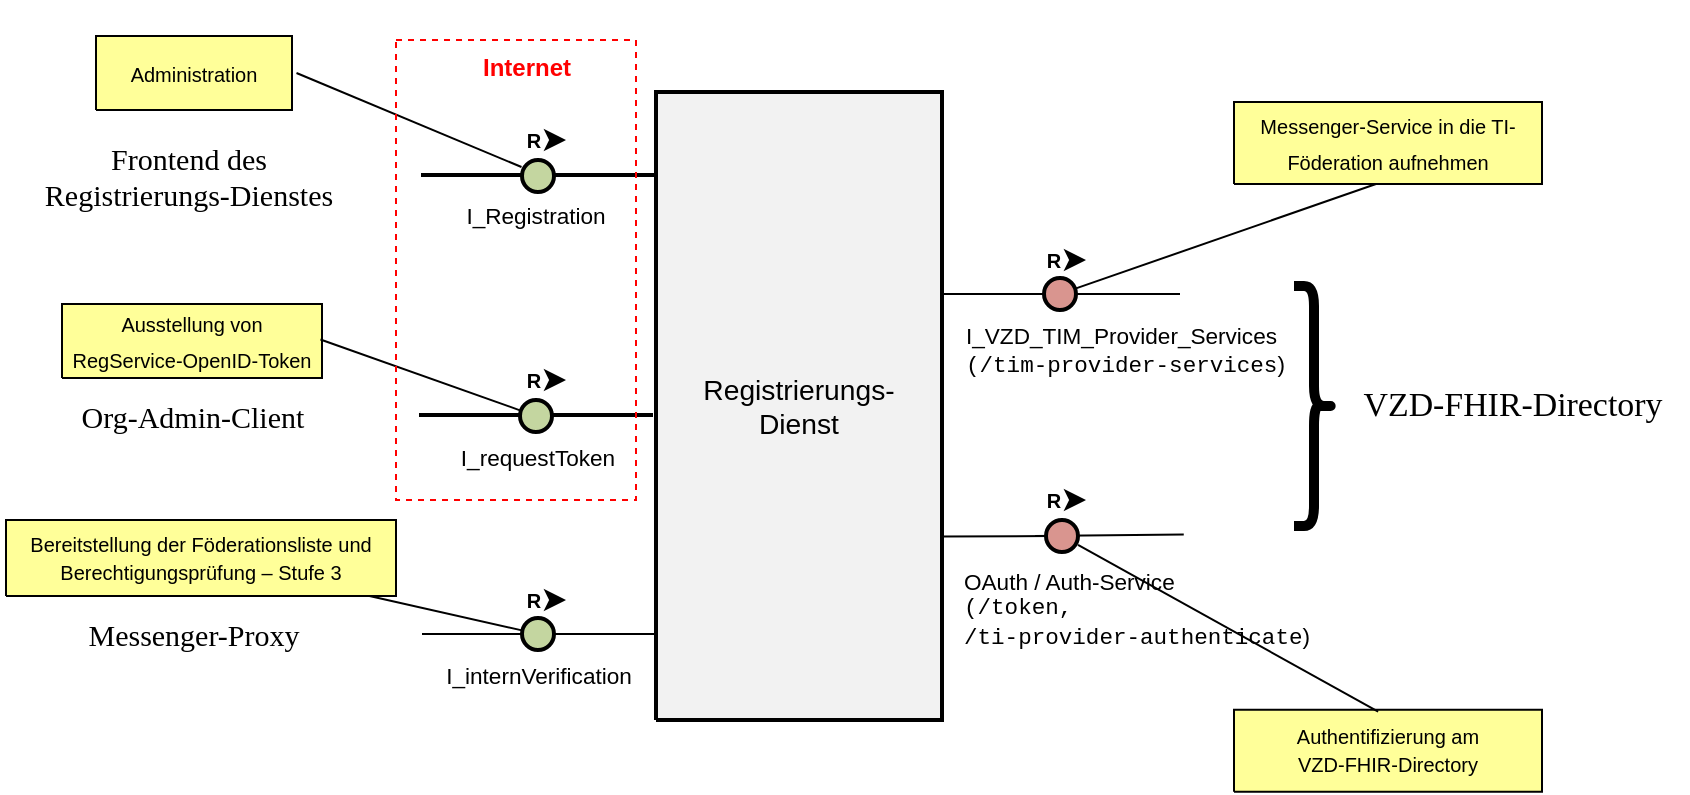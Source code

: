 <mxfile version="21.3.5" type="github">
  <diagram name="Registrierungs-Dienst" id="Jt1kmCQGUOwaI04WHO9y">
    <mxGraphModel dx="1050" dy="538" grid="1" gridSize="10" guides="1" tooltips="1" connect="1" arrows="1" fold="1" page="1" pageScale="1" pageWidth="827" pageHeight="1169" math="0" shadow="0">
      <root>
        <mxCell id="0" />
        <mxCell id="1" parent="0" />
        <UserObject label="" tags="Anmerkungen" id="BjHA2RIbMJTQsHLxXjxR-1">
          <mxCell style="vsdxID=97;fillColor=none;gradientColor=none;strokeColor=none;points=[];labelBackgroundColor=#ffffff;rounded=0;html=1;whiteSpace=wrap;" parent="1" vertex="1">
            <mxGeometry x="120" y="154" height="37" as="geometry" />
          </mxCell>
        </UserObject>
        <mxCell id="BjHA2RIbMJTQsHLxXjxR-3" value="&lt;div style=&quot;&quot;&gt;&lt;font style=&quot;font-family: Arial; color: rgb(0, 0, 0); direction: ltr; letter-spacing: 0px; line-height: 140%; opacity: 1;&quot;&gt;&lt;font style=&quot;font-size: 10px;&quot;&gt;Ausstellung von RegService-OpenID-Token&lt;/font&gt;&lt;br&gt;&lt;/font&gt;&lt;/div&gt;" style="verticalAlign=middle;align=center;vsdxID=99;fillColor=#ffff99;gradientColor=none;shape=stencil(nZBLDoAgDERP0z3SIyjew0SURgSD+Lu9kMZoXLhwN9O+tukAlrNpJg1SzDH4QW/URgNYgZTkjA4UkwJUgGXng+6DX1zLfmoymdXo17xh5zmRJ6Q42BWCfc2oJfdAr+Yv+AP9Cb7OJ3H/2JG1HNGz/84klThPVCc=);strokeColor=#000000;points=[];labelBackgroundColor=none;rounded=0;html=1;whiteSpace=wrap;" parent="BjHA2RIbMJTQsHLxXjxR-1" vertex="1">
          <mxGeometry x="-66" y="18" width="130" height="37" as="geometry" />
        </mxCell>
        <UserObject label="&lt;div style=&quot;font-size: 1px&quot;&gt;&lt;font style=&quot;font-size:14.11px;font-family:Arial;color:#000000;direction:ltr;letter-spacing:0px;line-height:120%;opacity:1&quot;&gt;Registrierungs-&lt;br/&gt;Dienst&lt;br/&gt;&lt;/font&gt;&lt;/div&gt;" tags="Hintergrund" id="BjHA2RIbMJTQsHLxXjxR-4">
          <mxCell style="verticalAlign=middle;align=center;vsdxID=14;fillColor=#f2f2f2;gradientColor=none;shape=stencil(nZBLDoAgDERP0z3SIyjew0SURgSD+Lu9kMZoXLhwN9O+tukAlrNpJg1SzDH4QW/URgNYgZTkjA4UkwJUgGXng+6DX1zLfmoymdXo17xh5zmRJ6Q42BWCfc2oJfdAr+Yv+AP9Cb7OJ3H/2JG1HNGz/84klThPVCc=);strokeColor=#000000;strokeWidth=2;spacingTop=-1;spacingBottom=-1;spacingLeft=-1;spacingRight=-1;points=[[0.5,0,0],[1,0.5,0],[0.5,0.5,0],[0.5,0.5,0]];labelBackgroundColor=none;rounded=0;html=1;whiteSpace=wrap;" parent="1" vertex="1">
            <mxGeometry x="351" y="66" width="143" height="314" as="geometry" />
          </mxCell>
        </UserObject>
        <UserObject label="" tags="Anmerkungen" id="BjHA2RIbMJTQsHLxXjxR-5">
          <mxCell style="vsdxID=29;fillColor=none;gradientColor=none;strokeColor=none;points=[];labelBackgroundColor=#ffffff;rounded=0;html=1;whiteSpace=wrap;" parent="1" vertex="1">
            <mxGeometry x="121" y="20" height="37" as="geometry" />
          </mxCell>
        </UserObject>
        <mxCell id="BjHA2RIbMJTQsHLxXjxR-7" value="&lt;div style=&quot;&quot;&gt;&lt;font style=&quot;font-family: Arial; color: rgb(0, 0, 0); direction: ltr; letter-spacing: 0px; line-height: 140%; opacity: 1;&quot;&gt;&lt;font style=&quot;font-size: 10px;&quot;&gt;Administration&lt;/font&gt;&lt;br&gt;&lt;/font&gt;&lt;/div&gt;" style="verticalAlign=middle;align=center;vsdxID=31;fillColor=#ffff99;gradientColor=none;shape=stencil(nZBLDoAgDERP0z3SIyjew0SURgSD+Lu9kMZoXLhwN9O+tukAlrNpJg1SzDH4QW/URgNYgZTkjA4UkwJUgGXng+6DX1zLfmoymdXo17xh5zmRJ6Q42BWCfc2oJfdAr+Yv+AP9Cb7OJ3H/2JG1HNGz/84klThPVCc=);strokeColor=#000000;points=[];labelBackgroundColor=none;rounded=0;html=1;whiteSpace=wrap;" parent="BjHA2RIbMJTQsHLxXjxR-5" vertex="1">
          <mxGeometry x="-50" y="18" width="98" height="37" as="geometry" />
        </mxCell>
        <UserObject label="" tags="Anmerkungen" id="BjHA2RIbMJTQsHLxXjxR-11">
          <mxCell style="vsdxID=35;fillColor=none;gradientColor=none;strokeColor=none;points=[];labelBackgroundColor=#ffffff;rounded=0;html=1;whiteSpace=wrap;" parent="1" vertex="1">
            <mxGeometry x="718" y="51" height="41" as="geometry" />
          </mxCell>
        </UserObject>
        <mxCell id="BjHA2RIbMJTQsHLxXjxR-13" value="&lt;div style=&quot;&quot;&gt;&lt;font style=&quot;font-family: Arial; color: rgb(0, 0, 0); direction: ltr; letter-spacing: 0px; line-height: 140%; opacity: 1;&quot;&gt;&lt;font style=&quot;font-size: 10px;&quot;&gt;Messenger-Service in die TI-Föderation aufnehmen&lt;/font&gt;&lt;br&gt;&lt;/font&gt;&lt;/div&gt;" style="verticalAlign=middle;align=center;vsdxID=37;fillColor=#ffff99;gradientColor=none;shape=stencil(nZBLDoAgDERP0z3SIyjew0SURgSD+Lu9kMZoXLhwN9O+tukAlrNpJg1SzDH4QW/URgNYgZTkjA4UkwJUgGXng+6DX1zLfmoymdXo17xh5zmRJ6Q42BWCfc2oJfdAr+Yv+AP9Cb7OJ3H/2JG1HNGz/84klThPVCc=);strokeColor=#000000;points=[];labelBackgroundColor=none;rounded=0;html=1;whiteSpace=wrap;" parent="BjHA2RIbMJTQsHLxXjxR-11" vertex="1">
          <mxGeometry x="-78" y="20" width="154" height="41" as="geometry" />
        </mxCell>
        <UserObject label="" tags="Hintergrund" id="BjHA2RIbMJTQsHLxXjxR-14">
          <mxCell style="vsdxID=51;fillColor=none;gradientColor=none;strokeColor=#000000;spacingTop=-3;spacingBottom=-3;spacingLeft=-2;spacingRight=-2;points=[];labelBackgroundColor=#ffffff;rounded=0;html=1;whiteSpace=wrap;" parent="1" vertex="1">
            <mxGeometry x="234" y="107" width="116" height="1" as="geometry" />
          </mxCell>
        </UserObject>
        <mxCell id="BjHA2RIbMJTQsHLxXjxR-20" value="&lt;div style=&quot;font-size: 1px&quot;&gt;&lt;font style=&quot;font-size:11.29px;font-family:Arial;color:#000000;direction:ltr;letter-spacing:0px;line-height:120%;opacity:1&quot;&gt;I_Registration&lt;br/&gt;&lt;/font&gt;&lt;/div&gt;" style="text;vsdxID=51;fillColor=none;gradientColor=none;strokeColor=none;spacingTop=-3;spacingBottom=-3;spacingLeft=-2;spacingRight=-2;points=[];labelBackgroundColor=#ffffff;rounded=0;html=1;whiteSpace=wrap;verticalAlign=middle;align=center;;html=1;" parent="BjHA2RIbMJTQsHLxXjxR-14" vertex="1">
          <mxGeometry x="18.79" y="-16.32" width="75.61" height="75.61" as="geometry" />
        </mxCell>
        <mxCell id="BjHA2RIbMJTQsHLxXjxR-15" value="&lt;div style=&quot;font-size: 1px&quot;&gt;&lt;/div&gt;" style="vsdxID=52;edgeStyle=none;startArrow=none;endArrow=none;startSize=5;endSize=5;strokeColor=#000000;spacingTop=-3;spacingBottom=-3;spacingLeft=-2;spacingRight=-2;verticalAlign=middle;html=1;labelBackgroundColor=#ffffff;rounded=0;align=center;" parent="BjHA2RIbMJTQsHLxXjxR-14" edge="1">
          <mxGeometry relative="1" as="geometry">
            <mxPoint as="offset" />
            <Array as="points" />
            <mxPoint y="1" as="sourcePoint" />
            <mxPoint x="50" y="1" as="targetPoint" />
          </mxGeometry>
        </mxCell>
        <mxCell id="BjHA2RIbMJTQsHLxXjxR-16" value="&lt;div style=&quot;font-size: 1px&quot;&gt;&lt;/div&gt;" style="vsdxID=53;edgeStyle=none;startArrow=none;endArrow=none;startSize=5;endSize=5;strokeColor=#000000;spacingTop=-3;spacingBottom=-3;spacingLeft=-2;spacingRight=-2;verticalAlign=middle;html=1;labelBackgroundColor=#ffffff;rounded=0;align=center;" parent="BjHA2RIbMJTQsHLxXjxR-14" edge="1">
          <mxGeometry relative="1" as="geometry">
            <mxPoint as="offset" />
            <Array as="points" />
            <mxPoint x="66" y="1" as="sourcePoint" />
            <mxPoint x="116" y="1" as="targetPoint" />
          </mxGeometry>
        </mxCell>
        <mxCell id="BjHA2RIbMJTQsHLxXjxR-17" value="&lt;div style=&quot;font-size: 1px&quot;&gt;&lt;/div&gt;" style="verticalAlign=middle;align=center;vsdxID=54;fillColor=#c4d6a0;gradientColor=none;shape=stencil(vVHLDsIgEPwajiQI6RfU+h8bu22JCGRB2/69kG1iazx58DazM/vIjjBtmiCi0CplCjecbZ8nYc5Ca+snJJsLEqYTph0C4Ujh4XvmEaqzont41gkL96naodXKrGF6YSfQtUi0OXXDVlqPfJNP6usotUhYbJIUMmQb/GGrAxpRljVycDBuc1hKM2LclX8/7H9nFfB+82Cd45T2+mcspcSRmu4F);strokeColor=#000000;strokeWidth=2;spacingTop=-3;spacingBottom=-3;spacingLeft=-2;spacingRight=-2;points=[];labelBackgroundColor=none;rounded=0;html=1;whiteSpace=wrap;" parent="BjHA2RIbMJTQsHLxXjxR-14" vertex="1">
          <mxGeometry x="50" y="-7" width="16" height="16" as="geometry" />
        </mxCell>
        <UserObject label="" tags="Hintergrund" id="BjHA2RIbMJTQsHLxXjxR-21">
          <mxCell style="vsdxID=56;fillColor=none;gradientColor=none;strokeColor=none;spacingTop=-3;spacingBottom=-3;spacingLeft=-2;spacingRight=-2;points=[];labelBackgroundColor=#ffffff;rounded=0;html=1;whiteSpace=wrap;" parent="1" vertex="1">
            <mxGeometry x="234" y="336" width="116" height="1" as="geometry" />
          </mxCell>
        </UserObject>
        <mxCell id="BjHA2RIbMJTQsHLxXjxR-27" value="&lt;div style=&quot;font-size: 1px&quot;&gt;&lt;font style=&quot;font-size:11.29px;font-family:Arial;color:#000000;direction:ltr;letter-spacing:0px;line-height:120%;opacity:1&quot;&gt;I_internVerification&lt;br/&gt;&lt;/font&gt;&lt;/div&gt;" style="text;vsdxID=56;fillColor=none;gradientColor=none;strokeColor=none;spacingTop=-3;spacingBottom=-3;spacingLeft=-2;spacingRight=-2;points=[];labelBackgroundColor=#ffffff;rounded=0;html=1;whiteSpace=wrap;verticalAlign=middle;align=center;;html=1;" parent="BjHA2RIbMJTQsHLxXjxR-21" vertex="1">
          <mxGeometry x="9.47" y="-27.62" width="99.46" height="99.46" as="geometry" />
        </mxCell>
        <mxCell id="BjHA2RIbMJTQsHLxXjxR-22" value="&lt;div style=&quot;font-size: 1px&quot;&gt;&lt;/div&gt;" style="vsdxID=57;edgeStyle=none;startArrow=none;endArrow=none;startSize=5;endSize=5;strokeColor=#000000;spacingTop=-3;spacingBottom=-3;spacingLeft=-2;spacingRight=-2;verticalAlign=middle;html=1;labelBackgroundColor=#ffffff;rounded=0;align=center;" parent="BjHA2RIbMJTQsHLxXjxR-21" edge="1">
          <mxGeometry relative="1" as="geometry">
            <mxPoint as="offset" />
            <Array as="points" />
            <mxPoint y="1" as="sourcePoint" />
            <mxPoint x="50" y="1" as="targetPoint" />
          </mxGeometry>
        </mxCell>
        <mxCell id="BjHA2RIbMJTQsHLxXjxR-23" value="&lt;div style=&quot;font-size: 1px&quot;&gt;&lt;/div&gt;" style="vsdxID=58;edgeStyle=none;startArrow=none;endArrow=none;startSize=5;endSize=5;strokeColor=#000000;spacingTop=-3;spacingBottom=-3;spacingLeft=-2;spacingRight=-2;verticalAlign=middle;html=1;labelBackgroundColor=#ffffff;rounded=0;align=center;" parent="BjHA2RIbMJTQsHLxXjxR-21" edge="1">
          <mxGeometry relative="1" as="geometry">
            <mxPoint as="offset" />
            <Array as="points" />
            <mxPoint x="66" y="1" as="sourcePoint" />
            <mxPoint x="116" y="1" as="targetPoint" />
          </mxGeometry>
        </mxCell>
        <mxCell id="BjHA2RIbMJTQsHLxXjxR-24" value="&lt;div style=&quot;font-size: 1px&quot;&gt;&lt;/div&gt;" style="verticalAlign=middle;align=center;vsdxID=59;fillColor=#c4d6a0;gradientColor=none;shape=stencil(vVHLDsIgEPwajiQI6RfU+h8bu22JCGRB2/69kG1iazx58DazM/vIjjBtmiCi0CplCjecbZ8nYc5Ca+snJJsLEqYTph0C4Ujh4XvmEaqzont41gkL96naodXKrGF6YSfQtUi0OXXDVlqPfJNP6usotUhYbJIUMmQb/GGrAxpRljVycDBuc1hKM2LclX8/7H9nFfB+82Cd45T2+mcspcSRmu4F);strokeColor=#000000;strokeWidth=2;spacingTop=-3;spacingBottom=-3;spacingLeft=-2;spacingRight=-2;points=[];labelBackgroundColor=none;rounded=0;html=1;whiteSpace=wrap;" parent="BjHA2RIbMJTQsHLxXjxR-21" vertex="1">
          <mxGeometry x="50" y="-7" width="16" height="16" as="geometry" />
        </mxCell>
        <UserObject label="&lt;div style=&quot;font-size: 1px&quot;&gt;&lt;font style=&quot;font-size:16.93px;font-family:Calibri;color:#000000;direction:ltr;letter-spacing:0px;line-height:120%;opacity:1&quot;&gt;VZD-FHIR-Directory&lt;br/&gt;&lt;/font&gt;&lt;/div&gt;" tags="Hintergrund" id="BjHA2RIbMJTQsHLxXjxR-35">
          <mxCell style="verticalAlign=middle;align=center;vsdxID=78;fillColor=none;gradientColor=none;shape=stencil(nZBLDoAgDERP0z3SIyjew0SURgSD+Lu9kMZoXLhwN9O+tukAlrNpJg1SzDH4QW/URgNYgZTkjA4UkwJUgGXng+6DX1zLfmoymdXo17xh5zmRJ6Q42BWCfc2oJfdAr+Yv+AP9Cb7OJ3H/2JG1HNGz/84klThPVCc=);strokeColor=none;points=[];labelBackgroundColor=none;rounded=0;html=1;whiteSpace=wrap;" parent="1" vertex="1">
            <mxGeometry x="692" y="209" width="175" height="28" as="geometry" />
          </mxCell>
        </UserObject>
        <UserObject label="&lt;div style=&quot;&quot;&gt;&lt;font style=&quot;font-family: Calibri; color: rgb(0, 0, 0); direction: ltr; letter-spacing: 0px; line-height: 120%; opacity: 1;&quot;&gt;&lt;font style=&quot;font-size: 15px;&quot;&gt;Messenger-Proxy&lt;/font&gt;&lt;br&gt;&lt;/font&gt;&lt;/div&gt;" tags="Hintergrund" id="BjHA2RIbMJTQsHLxXjxR-36">
          <mxCell style="verticalAlign=middle;align=center;vsdxID=80;fillColor=none;gradientColor=none;shape=stencil(nZBLDoAgDERP0z3SIyjew0SURgSD+Lu9kMZoXLhwN9O+tukAlrNpJg1SzDH4QW/URgNYgZTkjA4UkwJUgGXng+6DX1zLfmoymdXo17xh5zmRJ6Q42BWCfc2oJfdAr+Yv+AP9Cb7OJ3H/2JG1HNGz/84klThPVCc=);strokeColor=none;points=[];labelBackgroundColor=none;rounded=0;html=1;whiteSpace=wrap;" parent="1" vertex="1">
            <mxGeometry x="41.5" y="324" width="156" height="28" as="geometry" />
          </mxCell>
        </UserObject>
        <UserObject label="&lt;div style=&quot;font-size: 15px;&quot;&gt;&lt;font style=&quot;font-size: 15px; font-family: Calibri; color: rgb(0, 0, 0); direction: ltr; letter-spacing: 0px; line-height: 120%; opacity: 1;&quot;&gt;Frontend des &lt;br&gt;Registrierungs-Dienstes&lt;br&gt;&lt;/font&gt;&lt;/div&gt;" tags="Hintergrund" id="BjHA2RIbMJTQsHLxXjxR-37">
          <mxCell style="verticalAlign=middle;align=center;vsdxID=83;fillColor=none;gradientColor=none;shape=stencil(nZBLDoAgDERP0z3SIyjew0SURgSD+Lu9kMZoXLhwN9O+tukAlrNpJg1SzDH4QW/URgNYgZTkjA4UkwJUgGXng+6DX1zLfmoymdXo17xh5zmRJ6Q42BWCfc2oJfdAr+Yv+AP9Cb7OJ3H/2JG1HNGz/84klThPVCc=);strokeColor=none;points=[];labelBackgroundColor=none;rounded=0;html=1;whiteSpace=wrap;" parent="1" vertex="1">
            <mxGeometry x="23.5" y="94" width="187" height="28" as="geometry" />
          </mxCell>
        </UserObject>
        <UserObject label="" tags="Anmerkungen" id="BjHA2RIbMJTQsHLxXjxR-39">
          <mxCell style="vsdxID=85;fillColor=none;gradientColor=none;strokeColor=none;points=[];labelBackgroundColor=#ffffff;rounded=0;html=1;whiteSpace=wrap;" parent="1" vertex="1">
            <mxGeometry x="692" y="358" width="102" height="57.84" as="geometry" />
          </mxCell>
        </UserObject>
        <mxCell id="BjHA2RIbMJTQsHLxXjxR-41" value="&lt;div style=&quot;font-size: 10px;&quot;&gt;&lt;font style=&quot;font-size: 10px; font-family: Arial; color: rgb(0, 0, 0); direction: ltr; letter-spacing: 0px; line-height: 140%; opacity: 1;&quot;&gt;Authentifizierung am &lt;br&gt;VZD-FHIR-Directory&lt;br&gt;&lt;/font&gt;&lt;/div&gt;" style="verticalAlign=middle;align=center;vsdxID=87;fillColor=#ffff99;gradientColor=none;shape=stencil(nZBLDoAgDERP0z3SIyjew0SURgSD+Lu9kMZoXLhwN9O+tukAlrNpJg1SzDH4QW/URgNYgZTkjA4UkwJUgGXng+6DX1zLfmoymdXo17xh5zmRJ6Q42BWCfc2oJfdAr+Yv+AP9Cb7OJ3H/2JG1HNGz/84klThPVCc=);strokeColor=#000000;points=[];labelBackgroundColor=none;rounded=0;html=1;whiteSpace=wrap;" parent="BjHA2RIbMJTQsHLxXjxR-39" vertex="1">
          <mxGeometry x="-52" y="16.84" width="154" height="41" as="geometry" />
        </mxCell>
        <UserObject label="" tags="Hintergrund" id="BjHA2RIbMJTQsHLxXjxR-42">
          <mxCell style="vsdxID=71;fillColor=none;gradientColor=none;strokeColor=none;spacingTop=-3;spacingBottom=-3;spacingLeft=-2;spacingRight=-2;points=[];labelBackgroundColor=#ffffff;rounded=0;html=1;whiteSpace=wrap;" parent="1" vertex="1">
            <mxGeometry x="505" y="287" width="205" height="50.97" as="geometry" />
          </mxCell>
        </UserObject>
        <mxCell id="BjHA2RIbMJTQsHLxXjxR-43" value="&lt;div style=&quot;font-size: 1px&quot;&gt;&lt;/div&gt;" style="vsdxID=72;edgeStyle=none;startArrow=none;endArrow=none;startSize=5;endSize=5;strokeColor=#000000;spacingTop=-3;spacingBottom=-3;spacingLeft=-2;spacingRight=-2;verticalAlign=middle;html=1;labelBackgroundColor=#ffffff;rounded=0;align=center;exitX=0.997;exitY=0.708;exitDx=0;exitDy=0;exitPerimeter=0;" parent="BjHA2RIbMJTQsHLxXjxR-42" source="BjHA2RIbMJTQsHLxXjxR-4" edge="1">
          <mxGeometry relative="1" as="geometry">
            <mxPoint as="offset" />
            <Array as="points" />
            <mxPoint x="-5.445" y="1.172" as="sourcePoint" />
            <mxPoint x="44.062" y="1" as="targetPoint" />
          </mxGeometry>
        </mxCell>
        <mxCell id="BjHA2RIbMJTQsHLxXjxR-44" value="&lt;div style=&quot;font-size: 1px&quot;&gt;&lt;/div&gt;" style="vsdxID=73;edgeStyle=none;startArrow=none;endArrow=none;startSize=5;endSize=5;strokeColor=#000000;spacingTop=-3;spacingBottom=-3;spacingLeft=-2;spacingRight=-2;verticalAlign=middle;html=1;labelBackgroundColor=#ffffff;rounded=0;align=center;entryX=0.536;entryY=0.004;entryDx=0;entryDy=0;entryPerimeter=0;" parent="BjHA2RIbMJTQsHLxXjxR-42" edge="1" target="BjHA2RIbMJTQsHLxXjxR-42">
          <mxGeometry relative="1" as="geometry">
            <mxPoint as="offset" />
            <Array as="points" />
            <mxPoint x="35.562" y="1" as="sourcePoint" />
            <mxPoint x="105" y="3" as="targetPoint" />
          </mxGeometry>
        </mxCell>
        <mxCell id="BjHA2RIbMJTQsHLxXjxR-48" value="&lt;div style=&quot;font-size: 1px&quot;&gt;&lt;font style=&quot;font-size:11.29px;font-family:Arial;color:#000000;direction:ltr;letter-spacing:0px;line-height:120%;opacity:1&quot;&gt;OAuth / Auth-Service&lt;/font&gt;&lt;/div&gt;&lt;div style=&quot;font-size: 1px&quot;&gt;&lt;font style=&quot;font-size:11.29px;font-family:Courier New;color:#000000;direction:ltr;letter-spacing:0px;line-height:120%;opacity:1&quot;&gt;(/token,&lt;br&gt;&lt;/font&gt;&lt;font style=&quot;font-size:11.29px;font-family:Courier New;color:#000000;direction:ltr;letter-spacing:0px;line-height:120%;opacity:1&quot;&gt;/ti-provider-authenticate&lt;/font&gt;&lt;font style=&quot;font-size:11.29px;font-family:Arial;color:#000000;direction:ltr;letter-spacing:0px;line-height:120%;opacity:1&quot;&gt;)&lt;/font&gt;&lt;/div&gt;" style="text;vsdxID=71;fillColor=none;gradientColor=none;strokeColor=none;spacingTop=-3;spacingBottom=-3;spacingLeft=-2;spacingRight=-2;points=[];labelBackgroundColor=#ffffff;rounded=0;html=1;whiteSpace=wrap;verticalAlign=middle;align=left;;html=1;" parent="BjHA2RIbMJTQsHLxXjxR-42" vertex="1">
          <mxGeometry y="30" width="205" height="16.97" as="geometry" />
        </mxCell>
        <UserObject label="" tags="Hintergrund" id="BjHA2RIbMJTQsHLxXjxR-49">
          <mxCell style="vsdxID=88;fillColor=none;gradientColor=none;strokeColor=#000000;spacingTop=-3;spacingBottom=-3;spacingLeft=-2;spacingRight=-2;points=[];labelBackgroundColor=#ffffff;rounded=0;html=1;whiteSpace=wrap;" parent="1" vertex="1">
            <mxGeometry x="233" y="227" width="116" height="1" as="geometry" />
          </mxCell>
        </UserObject>
        <mxCell id="BjHA2RIbMJTQsHLxXjxR-55" value="&lt;div style=&quot;font-size: 1px&quot;&gt;&lt;font style=&quot;font-size:11.29px;font-family:Arial;color:#000000;direction:ltr;letter-spacing:0px;line-height:120%;opacity:1&quot;&gt;I_requestToken&lt;br/&gt;&lt;/font&gt;&lt;/div&gt;" style="text;vsdxID=88;fillColor=none;gradientColor=none;strokeColor=none;spacingTop=-3;spacingBottom=-3;spacingLeft=-2;spacingRight=-2;points=[];labelBackgroundColor=#ffffff;rounded=0;html=1;whiteSpace=wrap;verticalAlign=middle;align=center;;html=1;" parent="BjHA2RIbMJTQsHLxXjxR-49" vertex="1">
          <mxGeometry x="17" y="-20.1" width="84.41" height="84.41" as="geometry" />
        </mxCell>
        <mxCell id="BjHA2RIbMJTQsHLxXjxR-50" value="&lt;div style=&quot;font-size: 1px&quot;&gt;&lt;/div&gt;" style="vsdxID=89;edgeStyle=none;startArrow=none;endArrow=none;startSize=5;endSize=5;strokeColor=#000000;spacingTop=-3;spacingBottom=-3;spacingLeft=-2;spacingRight=-2;verticalAlign=middle;html=1;labelBackgroundColor=#ffffff;rounded=0;align=center;" parent="BjHA2RIbMJTQsHLxXjxR-49" edge="1">
          <mxGeometry relative="1" as="geometry">
            <mxPoint as="offset" />
            <Array as="points" />
            <mxPoint y="1" as="sourcePoint" />
            <mxPoint x="50" y="1" as="targetPoint" />
          </mxGeometry>
        </mxCell>
        <mxCell id="BjHA2RIbMJTQsHLxXjxR-51" value="&lt;div style=&quot;font-size: 1px&quot;&gt;&lt;/div&gt;" style="vsdxID=90;edgeStyle=none;startArrow=none;endArrow=none;startSize=5;endSize=5;strokeColor=#000000;spacingTop=-3;spacingBottom=-3;spacingLeft=-2;spacingRight=-2;verticalAlign=middle;html=1;labelBackgroundColor=#ffffff;rounded=0;align=center;" parent="BjHA2RIbMJTQsHLxXjxR-49" edge="1">
          <mxGeometry relative="1" as="geometry">
            <mxPoint as="offset" />
            <Array as="points" />
            <mxPoint x="66" y="1" as="sourcePoint" />
            <mxPoint x="116" y="1" as="targetPoint" />
          </mxGeometry>
        </mxCell>
        <mxCell id="BjHA2RIbMJTQsHLxXjxR-52" value="&lt;div style=&quot;font-size: 1px&quot;&gt;&lt;/div&gt;" style="verticalAlign=middle;align=center;vsdxID=91;fillColor=#c4d6a0;gradientColor=none;shape=stencil(vVHLDsIgEPwajiQI6RfU+h8bu22JCGRB2/69kG1iazx58DazM/vIjjBtmiCi0CplCjecbZ8nYc5Ca+snJJsLEqYTph0C4Ujh4XvmEaqzont41gkL96naodXKrGF6YSfQtUi0OXXDVlqPfJNP6usotUhYbJIUMmQb/GGrAxpRljVycDBuc1hKM2LclX8/7H9nFfB+82Cd45T2+mcspcSRmu4F);strokeColor=#000000;strokeWidth=2;spacingTop=-3;spacingBottom=-3;spacingLeft=-2;spacingRight=-2;points=[];labelBackgroundColor=none;rounded=0;html=1;whiteSpace=wrap;" parent="BjHA2RIbMJTQsHLxXjxR-49" vertex="1">
          <mxGeometry x="50" y="-7" width="16" height="16" as="geometry" />
        </mxCell>
        <UserObject label="&lt;div style=&quot;&quot;&gt;&lt;font style=&quot;font-family: Calibri; color: rgb(0, 0, 0); direction: ltr; letter-spacing: 0px; line-height: 120%; opacity: 1;&quot;&gt;&lt;font style=&quot;font-size: 15px;&quot;&gt;Org-Admin-Client&lt;/font&gt;&lt;br&gt;&lt;/font&gt;&lt;/div&gt;" tags="Hintergrund" id="BjHA2RIbMJTQsHLxXjxR-56">
          <mxCell style="verticalAlign=middle;align=center;vsdxID=96;fillColor=none;gradientColor=none;shape=stencil(nZBLDoAgDERP0z3SIyjew0SURgSD+Lu9kMZoXLhwN9O+tukAlrNpJg1SzDH4QW/URgNYgZTkjA4UkwJUgGXng+6DX1zLfmoymdXo17xh5zmRJ6Q42BWCfc2oJfdAr+Yv+AP9Cb7OJ3H/2JG1HNGz/84klThPVCc=);strokeColor=none;points=[];labelBackgroundColor=none;rounded=0;html=1;whiteSpace=wrap;" parent="1" vertex="1">
            <mxGeometry x="26" y="215" width="187" height="28" as="geometry" />
          </mxCell>
        </UserObject>
        <mxCell id="BjHA2RIbMJTQsHLxXjxR-12" style="vsdxID=36;edgeStyle=none;startArrow=none;endArrow=none;startSize=5;endSize=5;strokeColor=#000000;spacingTop=0;spacingBottom=0;spacingLeft=0;spacingRight=0;verticalAlign=middle;html=1;labelBackgroundColor=#ffffff;rounded=0;exitX=0.461;exitY=1;exitDx=0;exitDy=0;exitPerimeter=0;" parent="1" source="BjHA2RIbMJTQsHLxXjxR-13" target="BjHA2RIbMJTQsHLxXjxR-31" edge="1">
          <mxGeometry y="41" relative="1" as="geometry">
            <Array as="points" />
            <mxPoint x="810" y="20" as="sourcePoint" />
            <mxPoint x="562.88" y="159.725" as="targetPoint" />
          </mxGeometry>
        </mxCell>
        <mxCell id="BjHA2RIbMJTQsHLxXjxR-58" value="" style="group" parent="1" vertex="1" connectable="0">
          <mxGeometry x="530" y="140" width="40" height="28" as="geometry" />
        </mxCell>
        <mxCell id="BjHA2RIbMJTQsHLxXjxR-66" value="" style="group" parent="BjHA2RIbMJTQsHLxXjxR-58" vertex="1" connectable="0">
          <mxGeometry width="40" height="20" as="geometry" />
        </mxCell>
        <mxCell id="BjHA2RIbMJTQsHLxXjxR-59" value="R" style="text;html=1;strokeColor=none;fillColor=none;align=center;verticalAlign=middle;whiteSpace=wrap;overflow=hidden;fontFamily=Helvetica;fontSize=10;fontColor=#000000;fontStyle=1" parent="BjHA2RIbMJTQsHLxXjxR-66" vertex="1">
          <mxGeometry width="40" height="20" as="geometry" />
        </mxCell>
        <mxCell id="BjHA2RIbMJTQsHLxXjxR-61" style="edgeStyle=none;rounded=0;html=1;startArrow=none;startFill=0;endArrow=classic;endFill=1;jettySize=auto;orthogonalLoop=1;strokeColor=#000000;fontFamily=Helvetica;fontSize=10;fontColor=#000000;targetPerimeterSpacing=0;endSize=8;sourcePerimeterSpacing=0;startSize=0;" parent="BjHA2RIbMJTQsHLxXjxR-66" edge="1">
          <mxGeometry relative="1" as="geometry">
            <mxPoint x="36" y="10" as="targetPoint" />
            <mxPoint x="28" y="10" as="sourcePoint" />
          </mxGeometry>
        </mxCell>
        <mxCell id="BjHA2RIbMJTQsHLxXjxR-29" value="&lt;div style=&quot;font-size: 1px&quot;&gt;&lt;/div&gt;" style="vsdxID=67;edgeStyle=none;startArrow=none;endArrow=none;startSize=5;endSize=5;strokeColor=#000000;spacingTop=-3;spacingBottom=-3;spacingLeft=-2;spacingRight=-2;verticalAlign=middle;html=1;labelBackgroundColor=#ffffff;rounded=0;align=center;" parent="1" edge="1">
          <mxGeometry relative="1" as="geometry">
            <mxPoint x="-1" as="offset" />
            <Array as="points" />
            <mxPoint x="494" y="167" as="sourcePoint" />
            <mxPoint x="545" y="167" as="targetPoint" />
          </mxGeometry>
        </mxCell>
        <mxCell id="BjHA2RIbMJTQsHLxXjxR-30" value="&lt;div style=&quot;font-size: 1px&quot;&gt;&lt;/div&gt;" style="vsdxID=68;edgeStyle=none;startArrow=none;endArrow=none;startSize=5;endSize=5;strokeColor=#000000;spacingTop=-3;spacingBottom=-3;spacingLeft=-2;spacingRight=-2;verticalAlign=middle;html=1;labelBackgroundColor=#ffffff;rounded=0;align=center;" parent="1" edge="1">
          <mxGeometry relative="1" as="geometry">
            <mxPoint x="-1" as="offset" />
            <Array as="points" />
            <mxPoint x="561" y="167" as="sourcePoint" />
            <mxPoint x="613" y="167" as="targetPoint" />
          </mxGeometry>
        </mxCell>
        <mxCell id="BjHA2RIbMJTQsHLxXjxR-31" value="&lt;div style=&quot;font-size: 1px&quot;&gt;&lt;/div&gt;" style="verticalAlign=middle;align=center;vsdxID=69;fillColor=#d9958f;gradientColor=none;shape=stencil(vVHLDsIgEPwajiQI6RfU+h8bu22JCGRB2/69kG1iazx58DazM/vIjjBtmiCi0CplCjecbZ8nYc5Ca+snJJsLEqYTph0C4Ujh4XvmEaqzont41gkL96naodXKrGF6YSfQtUi0OXXDVlqPfJNP6usotUhYbJIUMmQb/GGrAxpRljVycDBuc1hKM2LclX8/7H9nFfB+82Cd45T2+mcspcSRmu4F);strokeColor=#000000;strokeWidth=2;spacingTop=-3;spacingBottom=-3;spacingLeft=-2;spacingRight=-2;points=[];labelBackgroundColor=none;rounded=0;html=1;whiteSpace=wrap;" parent="1" vertex="1">
          <mxGeometry x="545" y="159" width="16" height="16" as="geometry" />
        </mxCell>
        <mxCell id="BjHA2RIbMJTQsHLxXjxR-34" value="&lt;div style=&quot;font-size: 1px&quot;&gt;&lt;font style=&quot;font-size:11.29px;font-family:Arial;color:#000000;direction:ltr;letter-spacing:0px;line-height:120%;opacity:1&quot;&gt;I_VZD_TIM_Provider_Services&lt;br&gt;&lt;/font&gt;&lt;font style=&quot;font-size:11.29px;font-family:Courier New;color:#000000;direction:ltr;letter-spacing:0px;line-height:120%;opacity:1&quot;&gt;(/tim-provider-services&lt;/font&gt;&lt;font style=&quot;font-size:11.29px;font-family:Arial;color:#000000;direction:ltr;letter-spacing:0px;line-height:120%;opacity:1&quot;&gt;)&lt;br&gt;&lt;/font&gt;&lt;/div&gt;" style="text;vsdxID=66;fillColor=none;gradientColor=none;strokeColor=none;spacingTop=-3;spacingBottom=-3;spacingLeft=-2;spacingRight=-2;points=[];labelBackgroundColor=#FFFFFF;rounded=0;html=1;whiteSpace=wrap;verticalAlign=middle;align=left;;html=1;movable=1;resizable=1;rotatable=1;deletable=1;editable=1;connectable=1;" parent="1" vertex="1">
          <mxGeometry x="506" y="166" width="157.72" height="60.2" as="geometry" />
        </mxCell>
        <mxCell id="BjHA2RIbMJTQsHLxXjxR-67" value="" style="group" parent="1" vertex="1" connectable="0">
          <mxGeometry x="530" y="260" width="40" height="20" as="geometry" />
        </mxCell>
        <mxCell id="BjHA2RIbMJTQsHLxXjxR-68" value="R" style="text;html=1;strokeColor=none;fillColor=none;align=center;verticalAlign=middle;whiteSpace=wrap;overflow=hidden;fontFamily=Helvetica;fontSize=10;fontColor=#000000;fontStyle=1" parent="BjHA2RIbMJTQsHLxXjxR-67" vertex="1">
          <mxGeometry width="40" height="20" as="geometry" />
        </mxCell>
        <mxCell id="BjHA2RIbMJTQsHLxXjxR-69" style="edgeStyle=none;rounded=0;html=1;startArrow=none;startFill=0;endArrow=classic;endFill=1;jettySize=auto;orthogonalLoop=1;strokeColor=#000000;fontFamily=Helvetica;fontSize=10;fontColor=#000000;targetPerimeterSpacing=0;endSize=8;sourcePerimeterSpacing=0;startSize=0;" parent="BjHA2RIbMJTQsHLxXjxR-67" edge="1">
          <mxGeometry relative="1" as="geometry">
            <mxPoint x="36" y="10" as="targetPoint" />
            <mxPoint x="28" y="10" as="sourcePoint" />
          </mxGeometry>
        </mxCell>
        <mxCell id="BjHA2RIbMJTQsHLxXjxR-10" value="&lt;div style=&quot;font-size: 10px;&quot;&gt;&lt;font style=&quot;font-size: 10px; font-family: Arial; color: rgb(0, 0, 0); direction: ltr; letter-spacing: 0px; line-height: 140%; opacity: 1;&quot;&gt;Bereitstellung der Föderationsliste und&lt;br&gt;Berechtigungsprüfung – Stufe 3&lt;br&gt;&lt;/font&gt;&lt;/div&gt;" style="verticalAlign=middle;align=center;vsdxID=34;fillColor=#ffff99;gradientColor=none;shape=stencil(nZBLDoAgDERP0z3SIyjew0SURgSD+Lu9kMZoXLhwN9O+tukAlrNpJg1SzDH4QW/URgNYgZTkjA4UkwJUgGXng+6DX1zLfmoymdXo17xh5zmRJ6Q42BWCfc2oJfdAr+Yv+AP9Cb7OJ3H/2JG1HNGz/84klThPVCc=);strokeColor=#000000;points=[];labelBackgroundColor=none;rounded=0;html=1;whiteSpace=wrap;" parent="1" vertex="1">
          <mxGeometry x="26" y="280" width="195" height="38" as="geometry" />
        </mxCell>
        <mxCell id="BjHA2RIbMJTQsHLxXjxR-74" value="" style="group" parent="1" vertex="1" connectable="0">
          <mxGeometry x="270" y="80" width="40" height="28" as="geometry" />
        </mxCell>
        <mxCell id="BjHA2RIbMJTQsHLxXjxR-75" value="" style="group" parent="BjHA2RIbMJTQsHLxXjxR-74" vertex="1" connectable="0">
          <mxGeometry width="40" height="20" as="geometry" />
        </mxCell>
        <mxCell id="BjHA2RIbMJTQsHLxXjxR-76" value="R" style="text;html=1;strokeColor=none;fillColor=none;align=center;verticalAlign=middle;whiteSpace=wrap;overflow=hidden;fontFamily=Helvetica;fontSize=10;fontColor=#000000;fontStyle=1" parent="BjHA2RIbMJTQsHLxXjxR-75" vertex="1">
          <mxGeometry width="40" height="20" as="geometry" />
        </mxCell>
        <mxCell id="BjHA2RIbMJTQsHLxXjxR-77" style="edgeStyle=none;rounded=0;html=1;startArrow=none;startFill=0;endArrow=classic;endFill=1;jettySize=auto;orthogonalLoop=1;strokeColor=#000000;fontFamily=Helvetica;fontSize=10;fontColor=#000000;targetPerimeterSpacing=0;endSize=8;sourcePerimeterSpacing=0;startSize=0;" parent="BjHA2RIbMJTQsHLxXjxR-75" edge="1">
          <mxGeometry relative="1" as="geometry">
            <mxPoint x="36" y="10" as="targetPoint" />
            <mxPoint x="28" y="10" as="sourcePoint" />
          </mxGeometry>
        </mxCell>
        <mxCell id="BjHA2RIbMJTQsHLxXjxR-78" value="" style="group" parent="1" vertex="1" connectable="0">
          <mxGeometry x="270" y="200" width="40" height="28" as="geometry" />
        </mxCell>
        <mxCell id="BjHA2RIbMJTQsHLxXjxR-79" value="" style="group" parent="BjHA2RIbMJTQsHLxXjxR-78" vertex="1" connectable="0">
          <mxGeometry width="40" height="20" as="geometry" />
        </mxCell>
        <mxCell id="BjHA2RIbMJTQsHLxXjxR-80" value="R" style="text;html=1;strokeColor=none;fillColor=none;align=center;verticalAlign=middle;whiteSpace=wrap;overflow=hidden;fontFamily=Helvetica;fontSize=10;fontColor=#000000;fontStyle=1" parent="BjHA2RIbMJTQsHLxXjxR-79" vertex="1">
          <mxGeometry width="40" height="20" as="geometry" />
        </mxCell>
        <mxCell id="BjHA2RIbMJTQsHLxXjxR-81" style="edgeStyle=none;rounded=0;html=1;startArrow=none;startFill=0;endArrow=classic;endFill=1;jettySize=auto;orthogonalLoop=1;strokeColor=#000000;fontFamily=Helvetica;fontSize=10;fontColor=#000000;targetPerimeterSpacing=0;endSize=8;sourcePerimeterSpacing=0;startSize=0;" parent="BjHA2RIbMJTQsHLxXjxR-79" edge="1">
          <mxGeometry relative="1" as="geometry">
            <mxPoint x="36" y="10" as="targetPoint" />
            <mxPoint x="28" y="10" as="sourcePoint" />
          </mxGeometry>
        </mxCell>
        <mxCell id="BjHA2RIbMJTQsHLxXjxR-82" value="" style="group" parent="1" vertex="1" connectable="0">
          <mxGeometry x="270" y="310" width="40" height="28" as="geometry" />
        </mxCell>
        <mxCell id="BjHA2RIbMJTQsHLxXjxR-83" value="" style="group" parent="BjHA2RIbMJTQsHLxXjxR-82" vertex="1" connectable="0">
          <mxGeometry width="40" height="20" as="geometry" />
        </mxCell>
        <mxCell id="BjHA2RIbMJTQsHLxXjxR-84" value="R" style="text;html=1;strokeColor=none;fillColor=none;align=center;verticalAlign=middle;whiteSpace=wrap;overflow=hidden;fontFamily=Helvetica;fontSize=10;fontColor=#000000;fontStyle=1" parent="BjHA2RIbMJTQsHLxXjxR-83" vertex="1">
          <mxGeometry width="40" height="20" as="geometry" />
        </mxCell>
        <mxCell id="BjHA2RIbMJTQsHLxXjxR-85" style="edgeStyle=none;rounded=0;html=1;startArrow=none;startFill=0;endArrow=classic;endFill=1;jettySize=auto;orthogonalLoop=1;strokeColor=#000000;fontFamily=Helvetica;fontSize=10;fontColor=#000000;targetPerimeterSpacing=0;endSize=8;sourcePerimeterSpacing=0;startSize=0;" parent="BjHA2RIbMJTQsHLxXjxR-83" edge="1">
          <mxGeometry relative="1" as="geometry">
            <mxPoint x="36" y="10" as="targetPoint" />
            <mxPoint x="28" y="10" as="sourcePoint" />
          </mxGeometry>
        </mxCell>
        <mxCell id="BjHA2RIbMJTQsHLxXjxR-88" value="" style="endArrow=none;html=1;rounded=0;" parent="1" source="BjHA2RIbMJTQsHLxXjxR-10" target="BjHA2RIbMJTQsHLxXjxR-24" edge="1">
          <mxGeometry width="50" height="50" relative="1" as="geometry">
            <mxPoint x="230" y="330" as="sourcePoint" />
            <mxPoint x="280" y="280" as="targetPoint" />
          </mxGeometry>
        </mxCell>
        <mxCell id="BjHA2RIbMJTQsHLxXjxR-6" style="vsdxID=30;edgeStyle=none;startArrow=none;endArrow=none;startSize=5;endSize=5;strokeColor=#000000;spacingTop=0;spacingBottom=0;spacingLeft=0;spacingRight=0;verticalAlign=middle;html=1;labelBackgroundColor=#ffffff;rounded=0;entryX=-0.016;entryY=0.219;entryDx=0;entryDy=0;entryPerimeter=0;exitX=1.023;exitY=0.5;exitDx=0;exitDy=0;exitPerimeter=0;" parent="1" source="BjHA2RIbMJTQsHLxXjxR-7" target="BjHA2RIbMJTQsHLxXjxR-17" edge="1">
          <mxGeometry y="37" relative="1" as="geometry">
            <Array as="points" />
            <mxPoint x="110" y="20" as="sourcePoint" />
            <mxPoint x="263" y="79" as="targetPoint" />
          </mxGeometry>
        </mxCell>
        <mxCell id="BjHA2RIbMJTQsHLxXjxR-2" style="vsdxID=98;edgeStyle=none;startArrow=none;endArrow=none;startSize=5;endSize=5;strokeColor=#000000;spacingTop=0;spacingBottom=0;spacingLeft=0;spacingRight=0;verticalAlign=middle;html=1;labelBackgroundColor=#ffffff;rounded=0;exitX=0.994;exitY=0.48;exitDx=0;exitDy=0;exitPerimeter=0;" parent="1" source="BjHA2RIbMJTQsHLxXjxR-3" target="BjHA2RIbMJTQsHLxXjxR-52" edge="1">
          <mxGeometry y="37" relative="1" as="geometry">
            <Array as="points" />
            <mxPoint x="120" y="150" as="sourcePoint" />
            <mxPoint x="274" y="205" as="targetPoint" />
          </mxGeometry>
        </mxCell>
        <mxCell id="7" value="" style="shape=curlyBracket;whiteSpace=wrap;html=1;rounded=1;flipH=1;labelPosition=right;verticalLabelPosition=middle;align=left;verticalAlign=middle;strokeWidth=5;" parent="1" vertex="1">
          <mxGeometry x="670" y="163" width="20" height="120" as="geometry" />
        </mxCell>
        <mxCell id="BjHA2RIbMJTQsHLxXjxR-40" style="vsdxID=86;edgeStyle=none;startArrow=none;endArrow=none;startSize=5;endSize=5;strokeColor=#000000;spacingTop=0;spacingBottom=0;spacingLeft=0;spacingRight=0;verticalAlign=middle;html=1;labelBackgroundColor=#ffffff;rounded=0;exitX=0.468;exitY=0.024;exitDx=0;exitDy=0;exitPerimeter=0;" parent="1" source="BjHA2RIbMJTQsHLxXjxR-41" target="-H2RB9HFKHk7hqD20Uxr-9" edge="1">
          <mxGeometry y="41" relative="1" as="geometry">
            <Array as="points" />
            <mxPoint x="692" y="360" as="sourcePoint" />
            <mxPoint x="570" y="288" as="targetPoint" />
          </mxGeometry>
        </mxCell>
        <mxCell id="-H2RB9HFKHk7hqD20Uxr-9" value="&lt;div style=&quot;font-size: 1px&quot;&gt;&lt;/div&gt;" style="verticalAlign=middle;align=center;vsdxID=69;fillColor=#d9958f;gradientColor=none;shape=stencil(vVHLDsIgEPwajiQI6RfU+h8bu22JCGRB2/69kG1iazx58DazM/vIjjBtmiCi0CplCjecbZ8nYc5Ca+snJJsLEqYTph0C4Ujh4XvmEaqzont41gkL96naodXKrGF6YSfQtUi0OXXDVlqPfJNP6usotUhYbJIUMmQb/GGrAxpRljVycDBuc1hKM2LclX8/7H9nFfB+82Cd45T2+mcspcSRmu4F);strokeColor=#000000;strokeWidth=2;spacingTop=-3;spacingBottom=-3;spacingLeft=-2;spacingRight=-2;points=[];labelBackgroundColor=none;rounded=0;html=1;whiteSpace=wrap;" parent="1" vertex="1">
          <mxGeometry x="546" y="280" width="16" height="16" as="geometry" />
        </mxCell>
        <mxCell id="la9LtVGFrXqrNUqrEQsx-8" value="" style="rounded=0;whiteSpace=wrap;html=1;gradientColor=none;fillColor=none;dashed=1;strokeColor=#ff0000;" vertex="1" parent="1">
          <mxGeometry x="221" y="40" width="120" height="230" as="geometry" />
        </mxCell>
        <UserObject label="Internet" tags="Hintergrund" id="la9LtVGFrXqrNUqrEQsx-9">
          <mxCell style="verticalAlign=middle;align=center;vsdxID=83;fillColor=none;gradientColor=none;shape=stencil(nZBLDoAgDERP0z3SIyjew0SURgSD+Lu9kMZoXLhwN9O+tukAlrNpJg1SzDH4QW/URgNYgZTkjA4UkwJUgGXng+6DX1zLfmoymdXo17xh5zmRJ6Q42BWCfc2oJfdAr+Yv+AP9Cb7OJ3H/2JG1HNGz/84klThPVCc=);strokeColor=none;points=[];labelBackgroundColor=none;rounded=0;html=1;whiteSpace=wrap;fontColor=#FF0000;fontStyle=1" vertex="1" parent="1">
            <mxGeometry x="242.5" y="40" width="87" height="28" as="geometry" />
          </mxCell>
        </UserObject>
      </root>
    </mxGraphModel>
  </diagram>
</mxfile>

